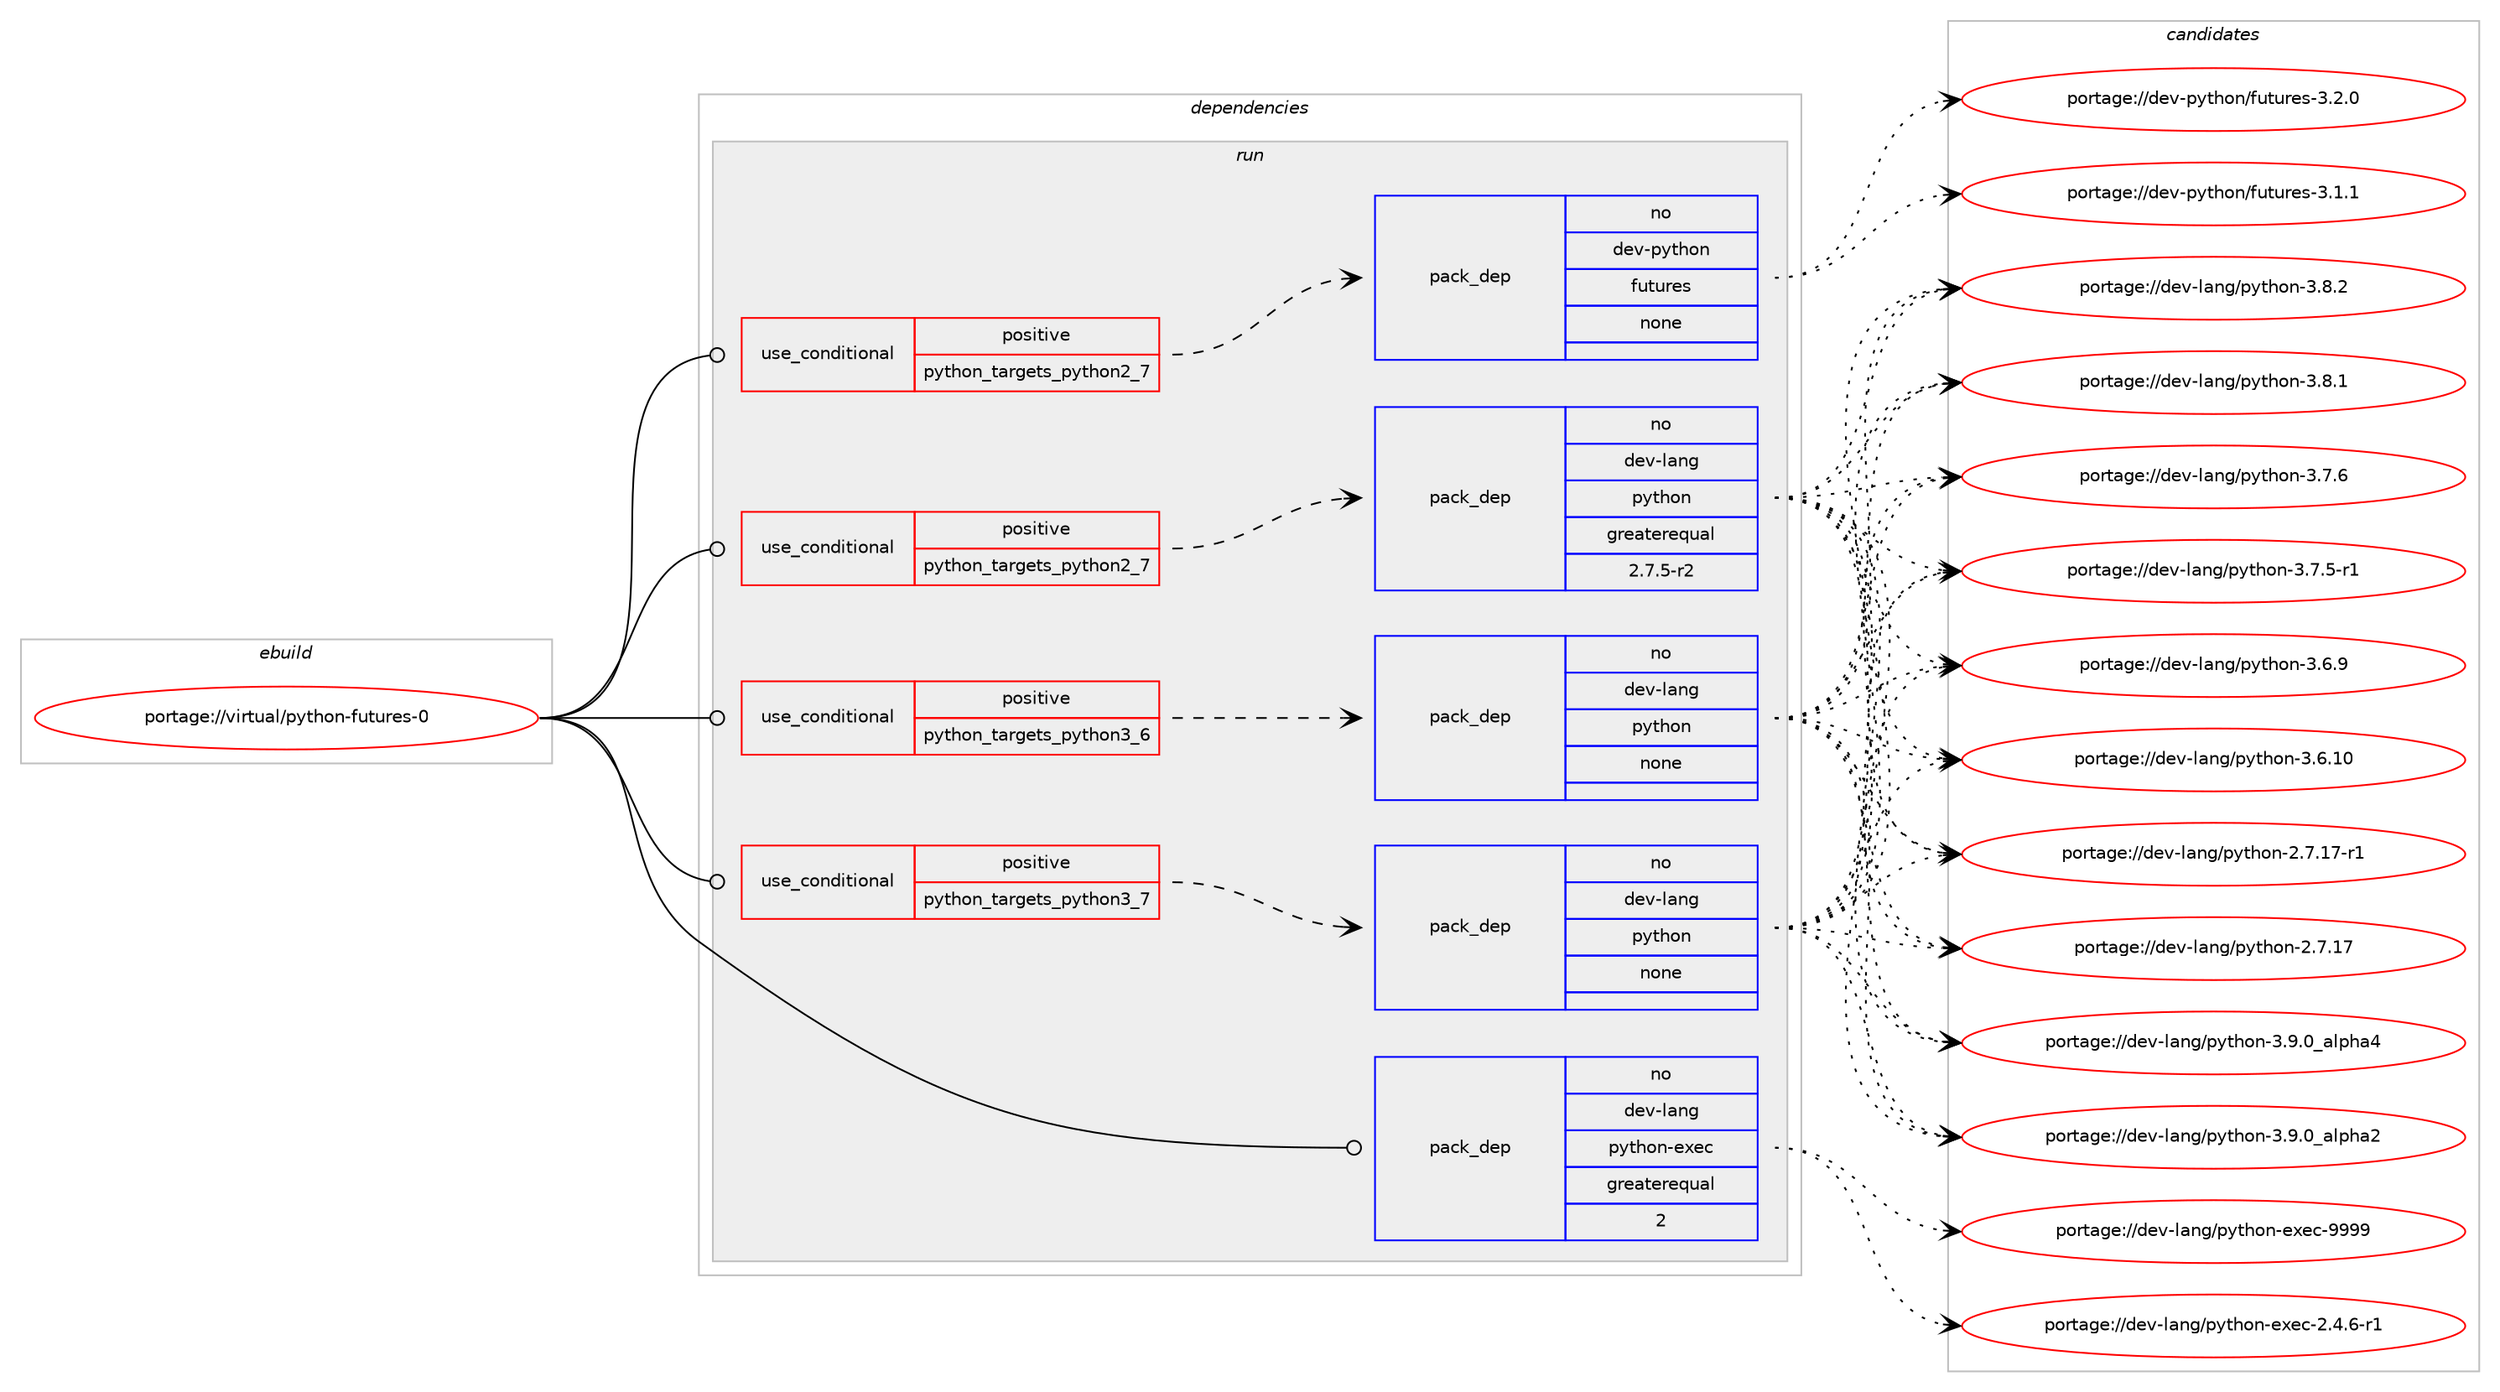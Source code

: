 digraph prolog {

# *************
# Graph options
# *************

newrank=true;
concentrate=true;
compound=true;
graph [rankdir=LR,fontname=Helvetica,fontsize=10,ranksep=1.5];#, ranksep=2.5, nodesep=0.2];
edge  [arrowhead=vee];
node  [fontname=Helvetica,fontsize=10];

# **********
# The ebuild
# **********

subgraph cluster_leftcol {
color=gray;
rank=same;
label=<<i>ebuild</i>>;
id [label="portage://virtual/python-futures-0", color=red, width=4, href="../virtual/python-futures-0.svg"];
}

# ****************
# The dependencies
# ****************

subgraph cluster_midcol {
color=gray;
label=<<i>dependencies</i>>;
subgraph cluster_compile {
fillcolor="#eeeeee";
style=filled;
label=<<i>compile</i>>;
}
subgraph cluster_compileandrun {
fillcolor="#eeeeee";
style=filled;
label=<<i>compile and run</i>>;
}
subgraph cluster_run {
fillcolor="#eeeeee";
style=filled;
label=<<i>run</i>>;
subgraph cond3862 {
dependency23391 [label=<<TABLE BORDER="0" CELLBORDER="1" CELLSPACING="0" CELLPADDING="4"><TR><TD ROWSPAN="3" CELLPADDING="10">use_conditional</TD></TR><TR><TD>positive</TD></TR><TR><TD>python_targets_python2_7</TD></TR></TABLE>>, shape=none, color=red];
subgraph pack19059 {
dependency23392 [label=<<TABLE BORDER="0" CELLBORDER="1" CELLSPACING="0" CELLPADDING="4" WIDTH="220"><TR><TD ROWSPAN="6" CELLPADDING="30">pack_dep</TD></TR><TR><TD WIDTH="110">no</TD></TR><TR><TD>dev-lang</TD></TR><TR><TD>python</TD></TR><TR><TD>greaterequal</TD></TR><TR><TD>2.7.5-r2</TD></TR></TABLE>>, shape=none, color=blue];
}
dependency23391:e -> dependency23392:w [weight=20,style="dashed",arrowhead="vee"];
}
id:e -> dependency23391:w [weight=20,style="solid",arrowhead="odot"];
subgraph cond3863 {
dependency23393 [label=<<TABLE BORDER="0" CELLBORDER="1" CELLSPACING="0" CELLPADDING="4"><TR><TD ROWSPAN="3" CELLPADDING="10">use_conditional</TD></TR><TR><TD>positive</TD></TR><TR><TD>python_targets_python2_7</TD></TR></TABLE>>, shape=none, color=red];
subgraph pack19060 {
dependency23394 [label=<<TABLE BORDER="0" CELLBORDER="1" CELLSPACING="0" CELLPADDING="4" WIDTH="220"><TR><TD ROWSPAN="6" CELLPADDING="30">pack_dep</TD></TR><TR><TD WIDTH="110">no</TD></TR><TR><TD>dev-python</TD></TR><TR><TD>futures</TD></TR><TR><TD>none</TD></TR><TR><TD></TD></TR></TABLE>>, shape=none, color=blue];
}
dependency23393:e -> dependency23394:w [weight=20,style="dashed",arrowhead="vee"];
}
id:e -> dependency23393:w [weight=20,style="solid",arrowhead="odot"];
subgraph cond3864 {
dependency23395 [label=<<TABLE BORDER="0" CELLBORDER="1" CELLSPACING="0" CELLPADDING="4"><TR><TD ROWSPAN="3" CELLPADDING="10">use_conditional</TD></TR><TR><TD>positive</TD></TR><TR><TD>python_targets_python3_6</TD></TR></TABLE>>, shape=none, color=red];
subgraph pack19061 {
dependency23396 [label=<<TABLE BORDER="0" CELLBORDER="1" CELLSPACING="0" CELLPADDING="4" WIDTH="220"><TR><TD ROWSPAN="6" CELLPADDING="30">pack_dep</TD></TR><TR><TD WIDTH="110">no</TD></TR><TR><TD>dev-lang</TD></TR><TR><TD>python</TD></TR><TR><TD>none</TD></TR><TR><TD></TD></TR></TABLE>>, shape=none, color=blue];
}
dependency23395:e -> dependency23396:w [weight=20,style="dashed",arrowhead="vee"];
}
id:e -> dependency23395:w [weight=20,style="solid",arrowhead="odot"];
subgraph cond3865 {
dependency23397 [label=<<TABLE BORDER="0" CELLBORDER="1" CELLSPACING="0" CELLPADDING="4"><TR><TD ROWSPAN="3" CELLPADDING="10">use_conditional</TD></TR><TR><TD>positive</TD></TR><TR><TD>python_targets_python3_7</TD></TR></TABLE>>, shape=none, color=red];
subgraph pack19062 {
dependency23398 [label=<<TABLE BORDER="0" CELLBORDER="1" CELLSPACING="0" CELLPADDING="4" WIDTH="220"><TR><TD ROWSPAN="6" CELLPADDING="30">pack_dep</TD></TR><TR><TD WIDTH="110">no</TD></TR><TR><TD>dev-lang</TD></TR><TR><TD>python</TD></TR><TR><TD>none</TD></TR><TR><TD></TD></TR></TABLE>>, shape=none, color=blue];
}
dependency23397:e -> dependency23398:w [weight=20,style="dashed",arrowhead="vee"];
}
id:e -> dependency23397:w [weight=20,style="solid",arrowhead="odot"];
subgraph pack19063 {
dependency23399 [label=<<TABLE BORDER="0" CELLBORDER="1" CELLSPACING="0" CELLPADDING="4" WIDTH="220"><TR><TD ROWSPAN="6" CELLPADDING="30">pack_dep</TD></TR><TR><TD WIDTH="110">no</TD></TR><TR><TD>dev-lang</TD></TR><TR><TD>python-exec</TD></TR><TR><TD>greaterequal</TD></TR><TR><TD>2</TD></TR></TABLE>>, shape=none, color=blue];
}
id:e -> dependency23399:w [weight=20,style="solid",arrowhead="odot"];
}
}

# **************
# The candidates
# **************

subgraph cluster_choices {
rank=same;
color=gray;
label=<<i>candidates</i>>;

subgraph choice19059 {
color=black;
nodesep=1;
choice10010111845108971101034711212111610411111045514657464895971081121049752 [label="portage://dev-lang/python-3.9.0_alpha4", color=red, width=4,href="../dev-lang/python-3.9.0_alpha4.svg"];
choice10010111845108971101034711212111610411111045514657464895971081121049750 [label="portage://dev-lang/python-3.9.0_alpha2", color=red, width=4,href="../dev-lang/python-3.9.0_alpha2.svg"];
choice100101118451089711010347112121116104111110455146564650 [label="portage://dev-lang/python-3.8.2", color=red, width=4,href="../dev-lang/python-3.8.2.svg"];
choice100101118451089711010347112121116104111110455146564649 [label="portage://dev-lang/python-3.8.1", color=red, width=4,href="../dev-lang/python-3.8.1.svg"];
choice100101118451089711010347112121116104111110455146554654 [label="portage://dev-lang/python-3.7.6", color=red, width=4,href="../dev-lang/python-3.7.6.svg"];
choice1001011184510897110103471121211161041111104551465546534511449 [label="portage://dev-lang/python-3.7.5-r1", color=red, width=4,href="../dev-lang/python-3.7.5-r1.svg"];
choice100101118451089711010347112121116104111110455146544657 [label="portage://dev-lang/python-3.6.9", color=red, width=4,href="../dev-lang/python-3.6.9.svg"];
choice10010111845108971101034711212111610411111045514654464948 [label="portage://dev-lang/python-3.6.10", color=red, width=4,href="../dev-lang/python-3.6.10.svg"];
choice100101118451089711010347112121116104111110455046554649554511449 [label="portage://dev-lang/python-2.7.17-r1", color=red, width=4,href="../dev-lang/python-2.7.17-r1.svg"];
choice10010111845108971101034711212111610411111045504655464955 [label="portage://dev-lang/python-2.7.17", color=red, width=4,href="../dev-lang/python-2.7.17.svg"];
dependency23392:e -> choice10010111845108971101034711212111610411111045514657464895971081121049752:w [style=dotted,weight="100"];
dependency23392:e -> choice10010111845108971101034711212111610411111045514657464895971081121049750:w [style=dotted,weight="100"];
dependency23392:e -> choice100101118451089711010347112121116104111110455146564650:w [style=dotted,weight="100"];
dependency23392:e -> choice100101118451089711010347112121116104111110455146564649:w [style=dotted,weight="100"];
dependency23392:e -> choice100101118451089711010347112121116104111110455146554654:w [style=dotted,weight="100"];
dependency23392:e -> choice1001011184510897110103471121211161041111104551465546534511449:w [style=dotted,weight="100"];
dependency23392:e -> choice100101118451089711010347112121116104111110455146544657:w [style=dotted,weight="100"];
dependency23392:e -> choice10010111845108971101034711212111610411111045514654464948:w [style=dotted,weight="100"];
dependency23392:e -> choice100101118451089711010347112121116104111110455046554649554511449:w [style=dotted,weight="100"];
dependency23392:e -> choice10010111845108971101034711212111610411111045504655464955:w [style=dotted,weight="100"];
}
subgraph choice19060 {
color=black;
nodesep=1;
choice1001011184511212111610411111047102117116117114101115455146504648 [label="portage://dev-python/futures-3.2.0", color=red, width=4,href="../dev-python/futures-3.2.0.svg"];
choice1001011184511212111610411111047102117116117114101115455146494649 [label="portage://dev-python/futures-3.1.1", color=red, width=4,href="../dev-python/futures-3.1.1.svg"];
dependency23394:e -> choice1001011184511212111610411111047102117116117114101115455146504648:w [style=dotted,weight="100"];
dependency23394:e -> choice1001011184511212111610411111047102117116117114101115455146494649:w [style=dotted,weight="100"];
}
subgraph choice19061 {
color=black;
nodesep=1;
choice10010111845108971101034711212111610411111045514657464895971081121049752 [label="portage://dev-lang/python-3.9.0_alpha4", color=red, width=4,href="../dev-lang/python-3.9.0_alpha4.svg"];
choice10010111845108971101034711212111610411111045514657464895971081121049750 [label="portage://dev-lang/python-3.9.0_alpha2", color=red, width=4,href="../dev-lang/python-3.9.0_alpha2.svg"];
choice100101118451089711010347112121116104111110455146564650 [label="portage://dev-lang/python-3.8.2", color=red, width=4,href="../dev-lang/python-3.8.2.svg"];
choice100101118451089711010347112121116104111110455146564649 [label="portage://dev-lang/python-3.8.1", color=red, width=4,href="../dev-lang/python-3.8.1.svg"];
choice100101118451089711010347112121116104111110455146554654 [label="portage://dev-lang/python-3.7.6", color=red, width=4,href="../dev-lang/python-3.7.6.svg"];
choice1001011184510897110103471121211161041111104551465546534511449 [label="portage://dev-lang/python-3.7.5-r1", color=red, width=4,href="../dev-lang/python-3.7.5-r1.svg"];
choice100101118451089711010347112121116104111110455146544657 [label="portage://dev-lang/python-3.6.9", color=red, width=4,href="../dev-lang/python-3.6.9.svg"];
choice10010111845108971101034711212111610411111045514654464948 [label="portage://dev-lang/python-3.6.10", color=red, width=4,href="../dev-lang/python-3.6.10.svg"];
choice100101118451089711010347112121116104111110455046554649554511449 [label="portage://dev-lang/python-2.7.17-r1", color=red, width=4,href="../dev-lang/python-2.7.17-r1.svg"];
choice10010111845108971101034711212111610411111045504655464955 [label="portage://dev-lang/python-2.7.17", color=red, width=4,href="../dev-lang/python-2.7.17.svg"];
dependency23396:e -> choice10010111845108971101034711212111610411111045514657464895971081121049752:w [style=dotted,weight="100"];
dependency23396:e -> choice10010111845108971101034711212111610411111045514657464895971081121049750:w [style=dotted,weight="100"];
dependency23396:e -> choice100101118451089711010347112121116104111110455146564650:w [style=dotted,weight="100"];
dependency23396:e -> choice100101118451089711010347112121116104111110455146564649:w [style=dotted,weight="100"];
dependency23396:e -> choice100101118451089711010347112121116104111110455146554654:w [style=dotted,weight="100"];
dependency23396:e -> choice1001011184510897110103471121211161041111104551465546534511449:w [style=dotted,weight="100"];
dependency23396:e -> choice100101118451089711010347112121116104111110455146544657:w [style=dotted,weight="100"];
dependency23396:e -> choice10010111845108971101034711212111610411111045514654464948:w [style=dotted,weight="100"];
dependency23396:e -> choice100101118451089711010347112121116104111110455046554649554511449:w [style=dotted,weight="100"];
dependency23396:e -> choice10010111845108971101034711212111610411111045504655464955:w [style=dotted,weight="100"];
}
subgraph choice19062 {
color=black;
nodesep=1;
choice10010111845108971101034711212111610411111045514657464895971081121049752 [label="portage://dev-lang/python-3.9.0_alpha4", color=red, width=4,href="../dev-lang/python-3.9.0_alpha4.svg"];
choice10010111845108971101034711212111610411111045514657464895971081121049750 [label="portage://dev-lang/python-3.9.0_alpha2", color=red, width=4,href="../dev-lang/python-3.9.0_alpha2.svg"];
choice100101118451089711010347112121116104111110455146564650 [label="portage://dev-lang/python-3.8.2", color=red, width=4,href="../dev-lang/python-3.8.2.svg"];
choice100101118451089711010347112121116104111110455146564649 [label="portage://dev-lang/python-3.8.1", color=red, width=4,href="../dev-lang/python-3.8.1.svg"];
choice100101118451089711010347112121116104111110455146554654 [label="portage://dev-lang/python-3.7.6", color=red, width=4,href="../dev-lang/python-3.7.6.svg"];
choice1001011184510897110103471121211161041111104551465546534511449 [label="portage://dev-lang/python-3.7.5-r1", color=red, width=4,href="../dev-lang/python-3.7.5-r1.svg"];
choice100101118451089711010347112121116104111110455146544657 [label="portage://dev-lang/python-3.6.9", color=red, width=4,href="../dev-lang/python-3.6.9.svg"];
choice10010111845108971101034711212111610411111045514654464948 [label="portage://dev-lang/python-3.6.10", color=red, width=4,href="../dev-lang/python-3.6.10.svg"];
choice100101118451089711010347112121116104111110455046554649554511449 [label="portage://dev-lang/python-2.7.17-r1", color=red, width=4,href="../dev-lang/python-2.7.17-r1.svg"];
choice10010111845108971101034711212111610411111045504655464955 [label="portage://dev-lang/python-2.7.17", color=red, width=4,href="../dev-lang/python-2.7.17.svg"];
dependency23398:e -> choice10010111845108971101034711212111610411111045514657464895971081121049752:w [style=dotted,weight="100"];
dependency23398:e -> choice10010111845108971101034711212111610411111045514657464895971081121049750:w [style=dotted,weight="100"];
dependency23398:e -> choice100101118451089711010347112121116104111110455146564650:w [style=dotted,weight="100"];
dependency23398:e -> choice100101118451089711010347112121116104111110455146564649:w [style=dotted,weight="100"];
dependency23398:e -> choice100101118451089711010347112121116104111110455146554654:w [style=dotted,weight="100"];
dependency23398:e -> choice1001011184510897110103471121211161041111104551465546534511449:w [style=dotted,weight="100"];
dependency23398:e -> choice100101118451089711010347112121116104111110455146544657:w [style=dotted,weight="100"];
dependency23398:e -> choice10010111845108971101034711212111610411111045514654464948:w [style=dotted,weight="100"];
dependency23398:e -> choice100101118451089711010347112121116104111110455046554649554511449:w [style=dotted,weight="100"];
dependency23398:e -> choice10010111845108971101034711212111610411111045504655464955:w [style=dotted,weight="100"];
}
subgraph choice19063 {
color=black;
nodesep=1;
choice10010111845108971101034711212111610411111045101120101994557575757 [label="portage://dev-lang/python-exec-9999", color=red, width=4,href="../dev-lang/python-exec-9999.svg"];
choice10010111845108971101034711212111610411111045101120101994550465246544511449 [label="portage://dev-lang/python-exec-2.4.6-r1", color=red, width=4,href="../dev-lang/python-exec-2.4.6-r1.svg"];
dependency23399:e -> choice10010111845108971101034711212111610411111045101120101994557575757:w [style=dotted,weight="100"];
dependency23399:e -> choice10010111845108971101034711212111610411111045101120101994550465246544511449:w [style=dotted,weight="100"];
}
}

}
